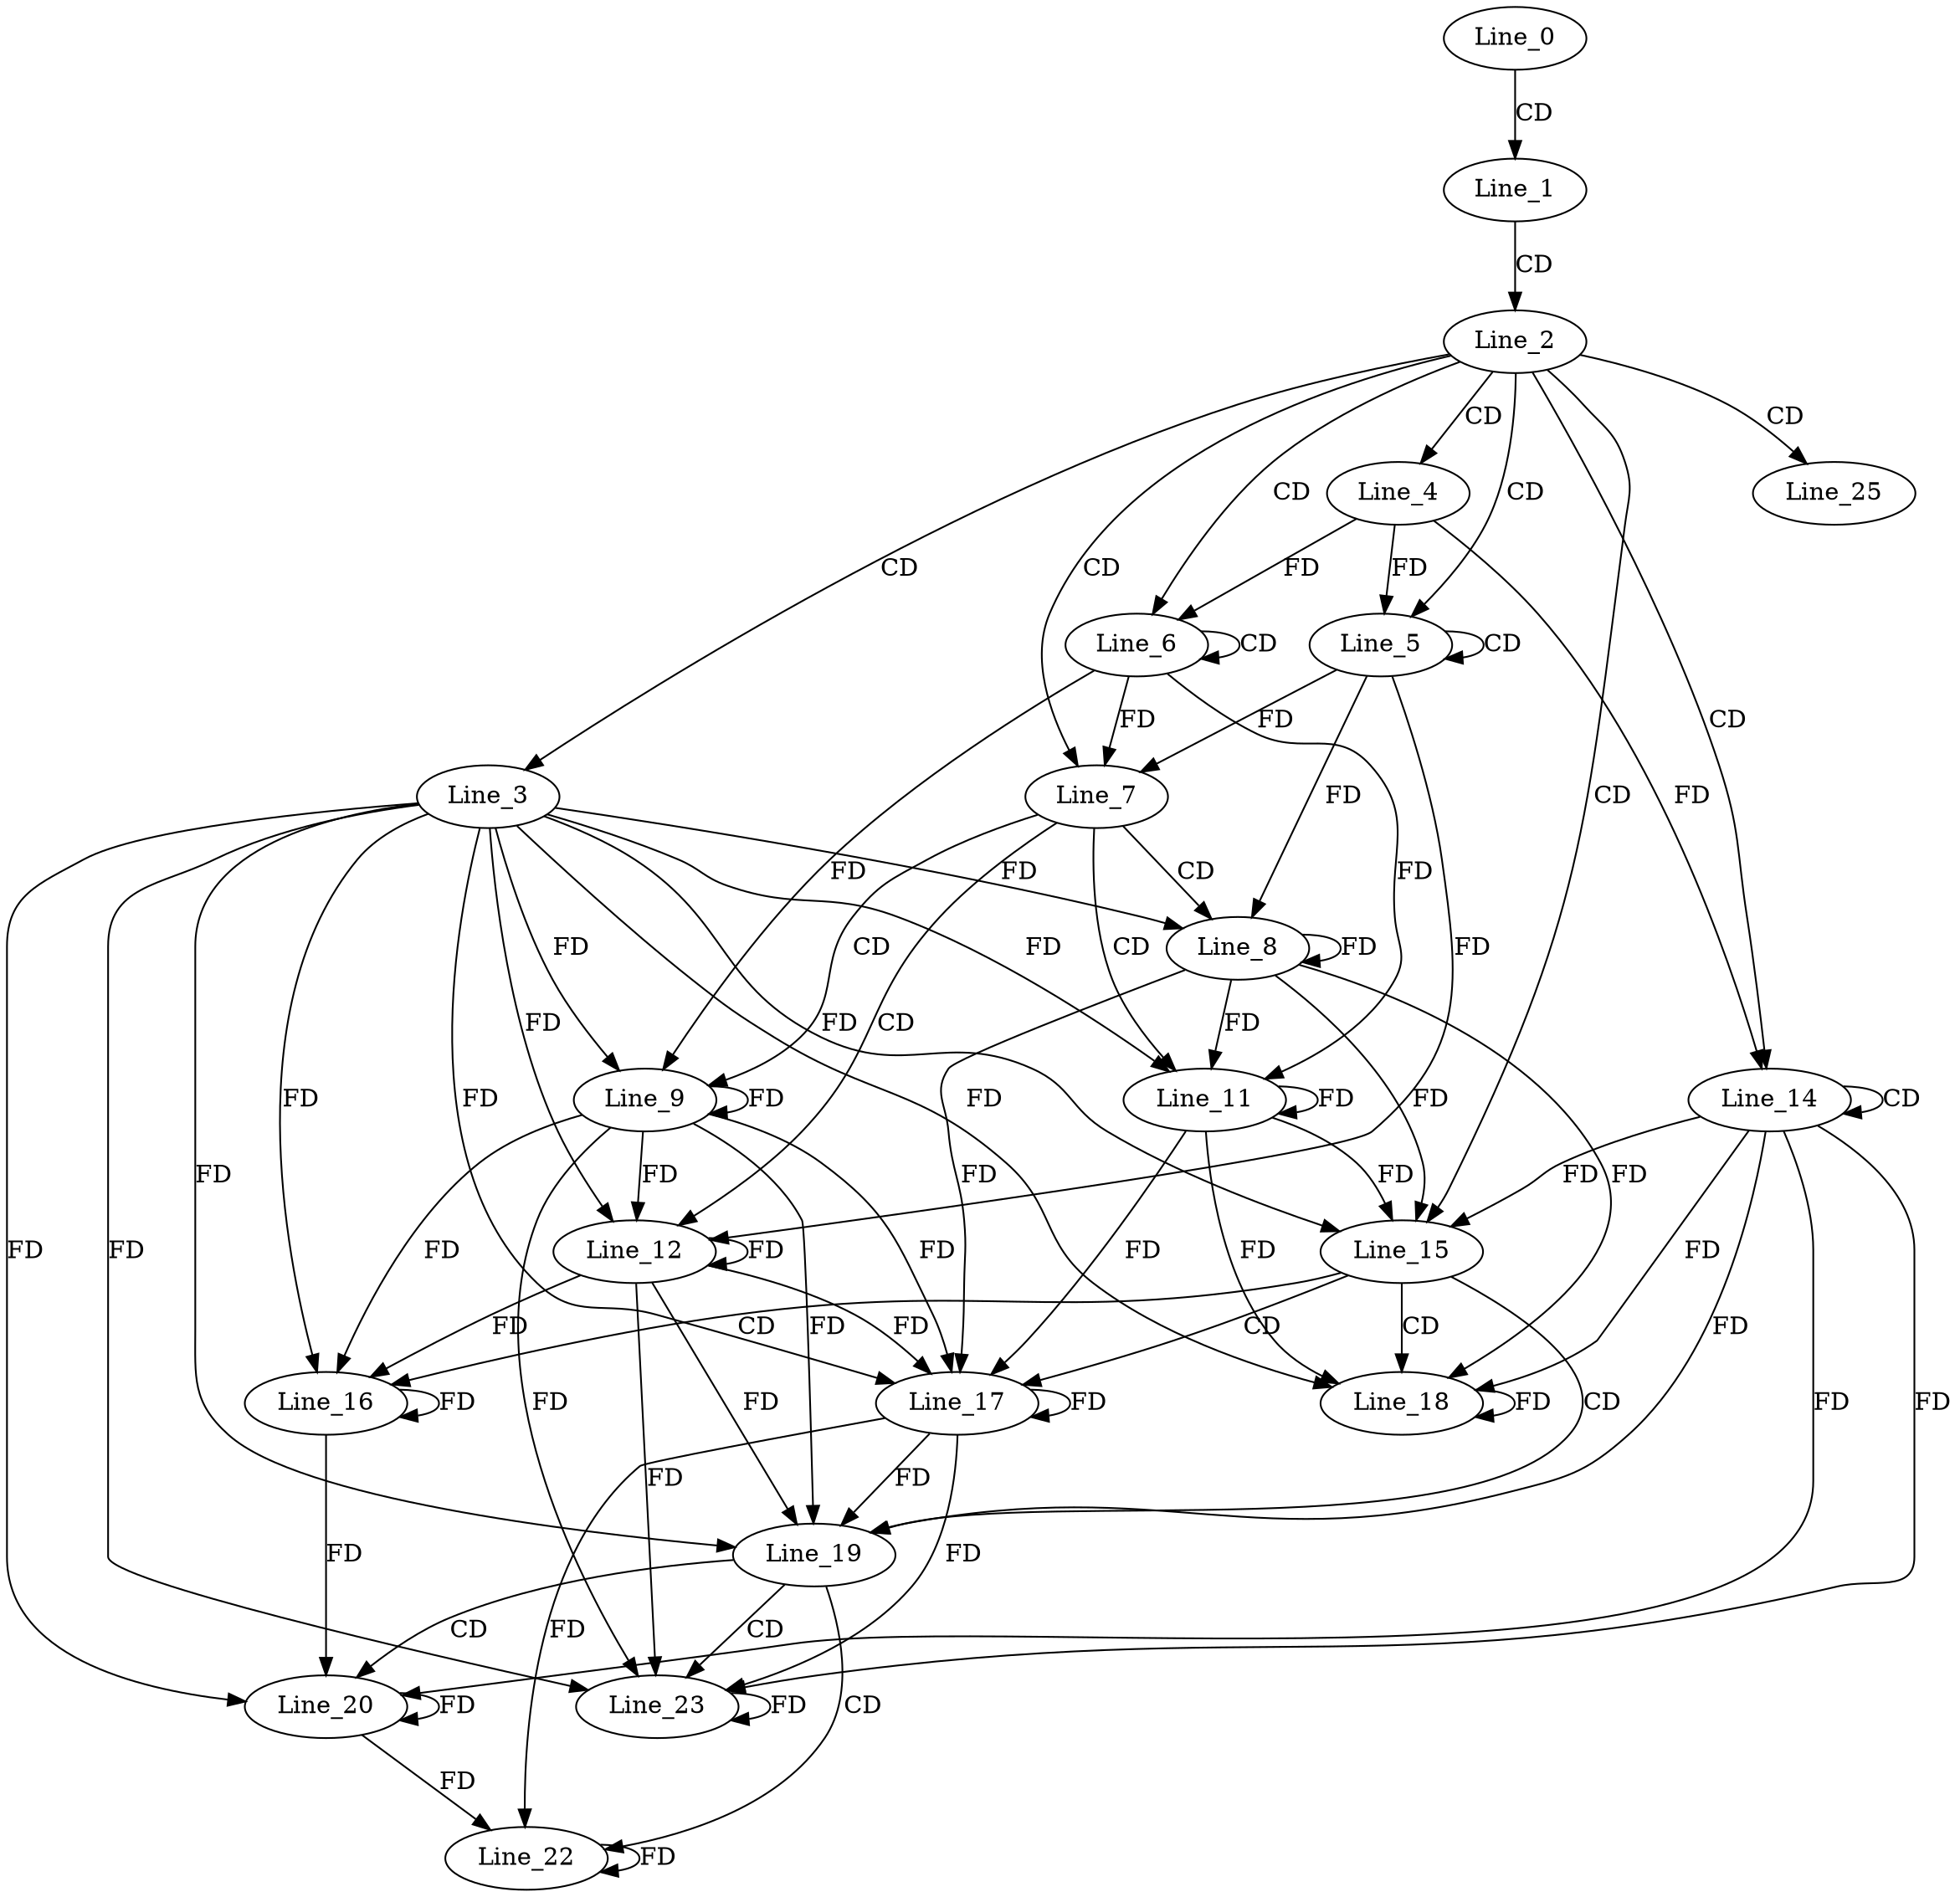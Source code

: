 digraph G {
  Line_0;
  Line_1;
  Line_2;
  Line_3;
  Line_4;
  Line_5;
  Line_5;
  Line_6;
  Line_6;
  Line_7;
  Line_8;
  Line_9;
  Line_11;
  Line_12;
  Line_14;
  Line_14;
  Line_15;
  Line_16;
  Line_17;
  Line_18;
  Line_19;
  Line_20;
  Line_22;
  Line_23;
  Line_25;
  Line_0 -> Line_1 [ label="CD" ];
  Line_1 -> Line_2 [ label="CD" ];
  Line_2 -> Line_3 [ label="CD" ];
  Line_2 -> Line_4 [ label="CD" ];
  Line_2 -> Line_5 [ label="CD" ];
  Line_5 -> Line_5 [ label="CD" ];
  Line_4 -> Line_5 [ label="FD" ];
  Line_2 -> Line_6 [ label="CD" ];
  Line_6 -> Line_6 [ label="CD" ];
  Line_4 -> Line_6 [ label="FD" ];
  Line_2 -> Line_7 [ label="CD" ];
  Line_5 -> Line_7 [ label="FD" ];
  Line_6 -> Line_7 [ label="FD" ];
  Line_7 -> Line_8 [ label="CD" ];
  Line_3 -> Line_8 [ label="FD" ];
  Line_8 -> Line_8 [ label="FD" ];
  Line_5 -> Line_8 [ label="FD" ];
  Line_7 -> Line_9 [ label="CD" ];
  Line_3 -> Line_9 [ label="FD" ];
  Line_9 -> Line_9 [ label="FD" ];
  Line_6 -> Line_9 [ label="FD" ];
  Line_7 -> Line_11 [ label="CD" ];
  Line_3 -> Line_11 [ label="FD" ];
  Line_8 -> Line_11 [ label="FD" ];
  Line_11 -> Line_11 [ label="FD" ];
  Line_6 -> Line_11 [ label="FD" ];
  Line_7 -> Line_12 [ label="CD" ];
  Line_3 -> Line_12 [ label="FD" ];
  Line_9 -> Line_12 [ label="FD" ];
  Line_12 -> Line_12 [ label="FD" ];
  Line_5 -> Line_12 [ label="FD" ];
  Line_2 -> Line_14 [ label="CD" ];
  Line_14 -> Line_14 [ label="CD" ];
  Line_4 -> Line_14 [ label="FD" ];
  Line_2 -> Line_15 [ label="CD" ];
  Line_14 -> Line_15 [ label="FD" ];
  Line_3 -> Line_15 [ label="FD" ];
  Line_8 -> Line_15 [ label="FD" ];
  Line_11 -> Line_15 [ label="FD" ];
  Line_15 -> Line_16 [ label="CD" ];
  Line_3 -> Line_16 [ label="FD" ];
  Line_16 -> Line_16 [ label="FD" ];
  Line_9 -> Line_16 [ label="FD" ];
  Line_12 -> Line_16 [ label="FD" ];
  Line_15 -> Line_17 [ label="CD" ];
  Line_3 -> Line_17 [ label="FD" ];
  Line_9 -> Line_17 [ label="FD" ];
  Line_12 -> Line_17 [ label="FD" ];
  Line_17 -> Line_17 [ label="FD" ];
  Line_8 -> Line_17 [ label="FD" ];
  Line_11 -> Line_17 [ label="FD" ];
  Line_15 -> Line_18 [ label="CD" ];
  Line_3 -> Line_18 [ label="FD" ];
  Line_8 -> Line_18 [ label="FD" ];
  Line_11 -> Line_18 [ label="FD" ];
  Line_18 -> Line_18 [ label="FD" ];
  Line_14 -> Line_18 [ label="FD" ];
  Line_15 -> Line_19 [ label="CD" ];
  Line_14 -> Line_19 [ label="FD" ];
  Line_3 -> Line_19 [ label="FD" ];
  Line_9 -> Line_19 [ label="FD" ];
  Line_12 -> Line_19 [ label="FD" ];
  Line_17 -> Line_19 [ label="FD" ];
  Line_19 -> Line_20 [ label="CD" ];
  Line_3 -> Line_20 [ label="FD" ];
  Line_16 -> Line_20 [ label="FD" ];
  Line_20 -> Line_20 [ label="FD" ];
  Line_14 -> Line_20 [ label="FD" ];
  Line_19 -> Line_22 [ label="CD" ];
  Line_20 -> Line_22 [ label="FD" ];
  Line_22 -> Line_22 [ label="FD" ];
  Line_17 -> Line_22 [ label="FD" ];
  Line_19 -> Line_23 [ label="CD" ];
  Line_3 -> Line_23 [ label="FD" ];
  Line_9 -> Line_23 [ label="FD" ];
  Line_12 -> Line_23 [ label="FD" ];
  Line_17 -> Line_23 [ label="FD" ];
  Line_23 -> Line_23 [ label="FD" ];
  Line_14 -> Line_23 [ label="FD" ];
  Line_2 -> Line_25 [ label="CD" ];
}
